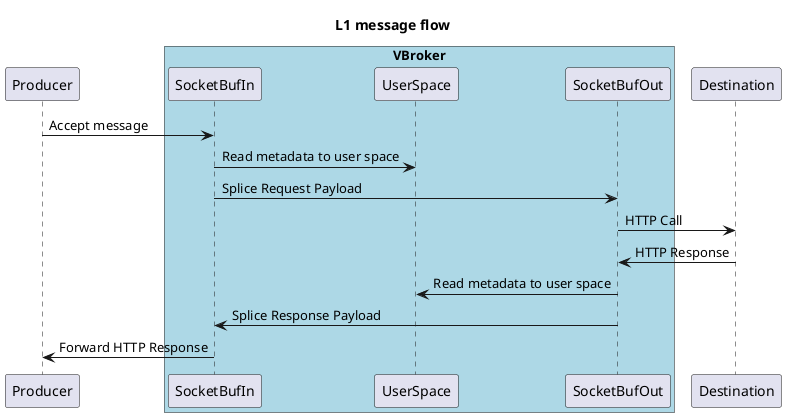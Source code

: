 @startuml
title L1 message flow
Producer -> SocketBufIn : Accept message
box "VBroker" #LightBlue
    participant SocketBufIn
    participant UserSpace
    participant SocketBufOut
end box
SocketBufIn -> UserSpace : Read metadata to user space
SocketBufIn -> SocketBufOut : Splice Request Payload
SocketBufOut -> Destination : HTTP Call
Destination -> SocketBufOut : HTTP Response
SocketBufOut -> UserSpace : Read metadata to user space
SocketBufOut -> SocketBufIn : Splice Response Payload
SocketBufIn -> Producer : Forward HTTP Response
@enduml
